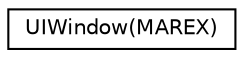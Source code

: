 digraph "类继承关系图"
{
  edge [fontname="Helvetica",fontsize="10",labelfontname="Helvetica",labelfontsize="10"];
  node [fontname="Helvetica",fontsize="10",shape=record];
  rankdir="LR";
  Node0 [label="UIWindow(MAREX)",height=0.2,width=0.4,color="black", fillcolor="white", style="filled",URL="$category_u_i_window_07_m_a_r_e_x_08.html"];
}
